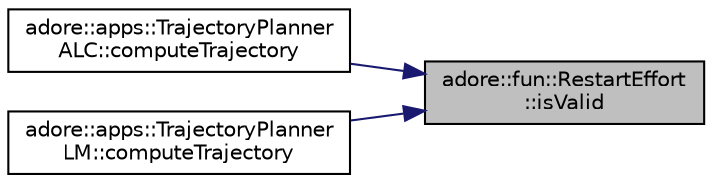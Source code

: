 digraph "adore::fun::RestartEffort::isValid"
{
 // LATEX_PDF_SIZE
  edge [fontname="Helvetica",fontsize="10",labelfontname="Helvetica",labelfontsize="10"];
  node [fontname="Helvetica",fontsize="10",shape=record];
  rankdir="RL";
  Node1 [label="adore::fun::RestartEffort\l::isValid",height=0.2,width=0.4,color="black", fillcolor="grey75", style="filled", fontcolor="black",tooltip=" "];
  Node1 -> Node2 [dir="back",color="midnightblue",fontsize="10",style="solid",fontname="Helvetica"];
  Node2 [label="adore::apps::TrajectoryPlanner\lALC::computeTrajectory",height=0.2,width=0.4,color="black", fillcolor="white", style="filled",URL="$classadore_1_1apps_1_1TrajectoryPlannerALC.html#ac8684dc66c076b07b57f3bb67328314e",tooltip="update data, views and recompute maneuver"];
  Node1 -> Node3 [dir="back",color="midnightblue",fontsize="10",style="solid",fontname="Helvetica"];
  Node3 [label="adore::apps::TrajectoryPlanner\lLM::computeTrajectory",height=0.2,width=0.4,color="black", fillcolor="white", style="filled",URL="$classadore_1_1apps_1_1TrajectoryPlannerLM.html#ab9d92ef8076c4374d81144bda2a81b90",tooltip="update data, views and recompute maneuver"];
}
